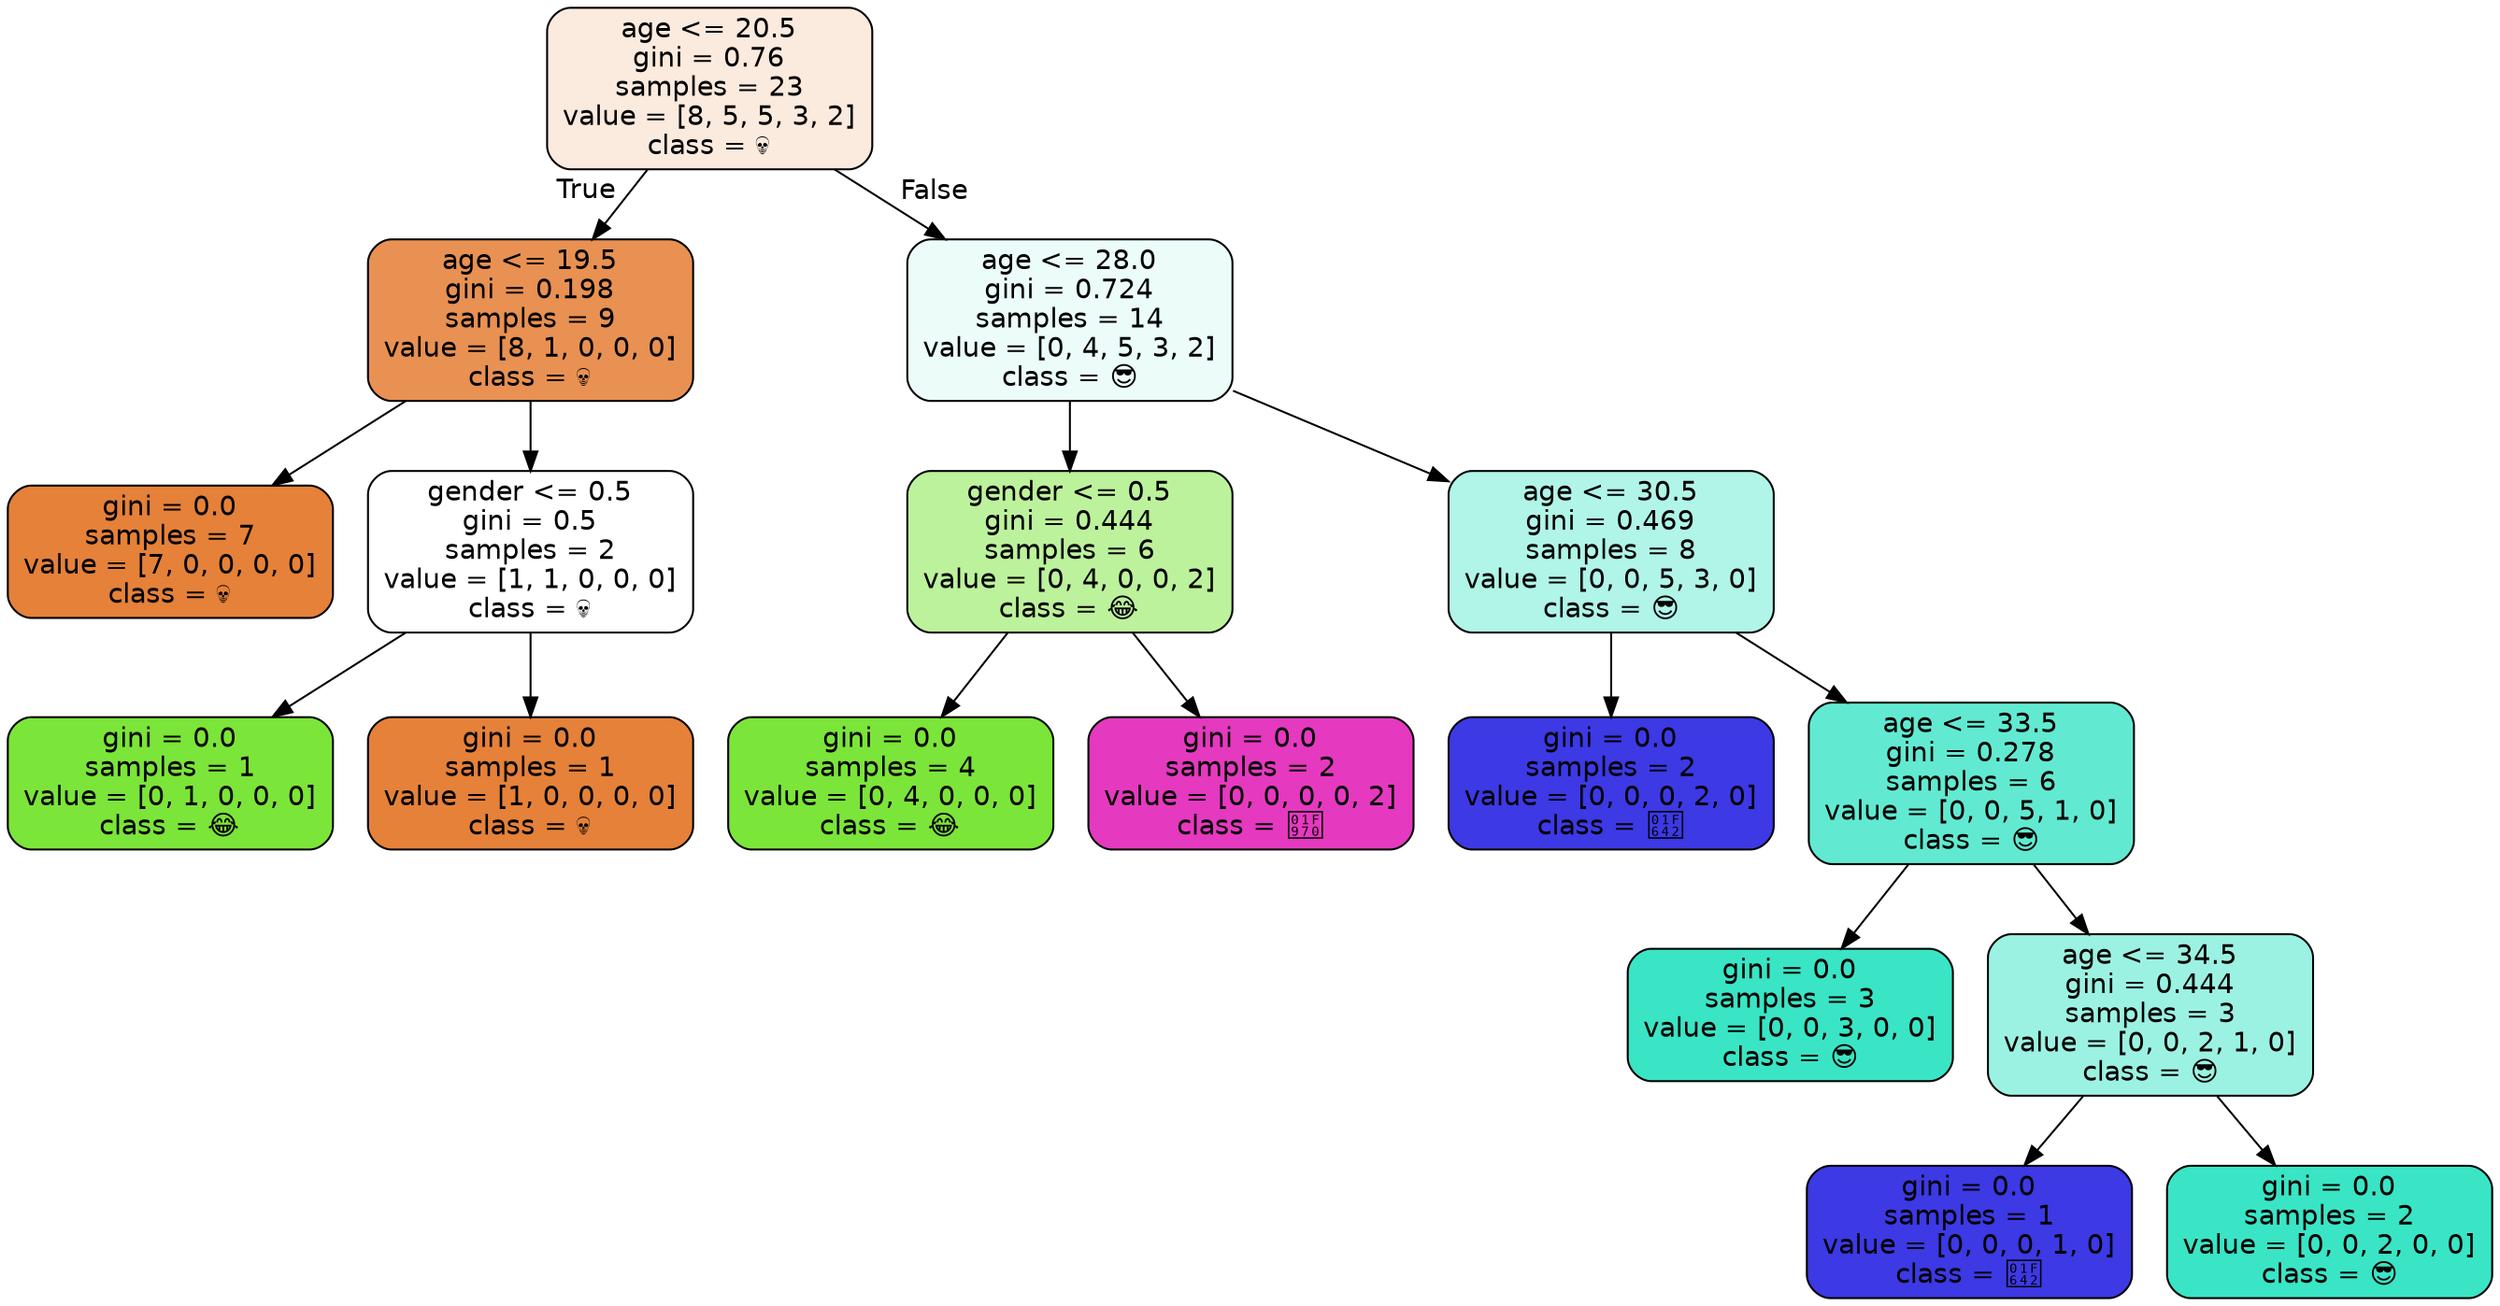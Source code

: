digraph Tree {
node [shape=box, style="filled, rounded", color="black", fontname="helvetica"] ;
edge [fontname="helvetica"] ;
0 [label="age <= 20.5\ngini = 0.76\nsamples = 23\nvalue = [8, 5, 5, 3, 2]\nclass = 💀", fillcolor="#fbeade"] ;
1 [label="age <= 19.5\ngini = 0.198\nsamples = 9\nvalue = [8, 1, 0, 0, 0]\nclass = 💀", fillcolor="#e89152"] ;
0 -> 1 [labeldistance=2.5, labelangle=45, headlabel="True"] ;
2 [label="gini = 0.0\nsamples = 7\nvalue = [7, 0, 0, 0, 0]\nclass = 💀", fillcolor="#e58139"] ;
1 -> 2 ;
3 [label="gender <= 0.5\ngini = 0.5\nsamples = 2\nvalue = [1, 1, 0, 0, 0]\nclass = 💀", fillcolor="#ffffff"] ;
1 -> 3 ;
4 [label="gini = 0.0\nsamples = 1\nvalue = [0, 1, 0, 0, 0]\nclass = 😂", fillcolor="#7be539"] ;
3 -> 4 ;
5 [label="gini = 0.0\nsamples = 1\nvalue = [1, 0, 0, 0, 0]\nclass = 💀", fillcolor="#e58139"] ;
3 -> 5 ;
6 [label="age <= 28.0\ngini = 0.724\nsamples = 14\nvalue = [0, 4, 5, 3, 2]\nclass = 😎", fillcolor="#ebfcf9"] ;
0 -> 6 [labeldistance=2.5, labelangle=-45, headlabel="False"] ;
7 [label="gender <= 0.5\ngini = 0.444\nsamples = 6\nvalue = [0, 4, 0, 0, 2]\nclass = 😂", fillcolor="#bdf29c"] ;
6 -> 7 ;
8 [label="gini = 0.0\nsamples = 4\nvalue = [0, 4, 0, 0, 0]\nclass = 😂", fillcolor="#7be539"] ;
7 -> 8 ;
9 [label="gini = 0.0\nsamples = 2\nvalue = [0, 0, 0, 0, 2]\nclass = 🥰", fillcolor="#e539c0"] ;
7 -> 9 ;
10 [label="age <= 30.5\ngini = 0.469\nsamples = 8\nvalue = [0, 0, 5, 3, 0]\nclass = 😎", fillcolor="#b0f5e8"] ;
6 -> 10 ;
11 [label="gini = 0.0\nsamples = 2\nvalue = [0, 0, 0, 2, 0]\nclass = 🙂", fillcolor="#3c39e5"] ;
10 -> 11 ;
12 [label="age <= 33.5\ngini = 0.278\nsamples = 6\nvalue = [0, 0, 5, 1, 0]\nclass = 😎", fillcolor="#61ead1"] ;
10 -> 12 ;
13 [label="gini = 0.0\nsamples = 3\nvalue = [0, 0, 3, 0, 0]\nclass = 😎", fillcolor="#39e5c5"] ;
12 -> 13 ;
14 [label="age <= 34.5\ngini = 0.444\nsamples = 3\nvalue = [0, 0, 2, 1, 0]\nclass = 😎", fillcolor="#9cf2e2"] ;
12 -> 14 ;
15 [label="gini = 0.0\nsamples = 1\nvalue = [0, 0, 0, 1, 0]\nclass = 🙂", fillcolor="#3c39e5"] ;
14 -> 15 ;
16 [label="gini = 0.0\nsamples = 2\nvalue = [0, 0, 2, 0, 0]\nclass = 😎", fillcolor="#39e5c5"] ;
14 -> 16 ;
}